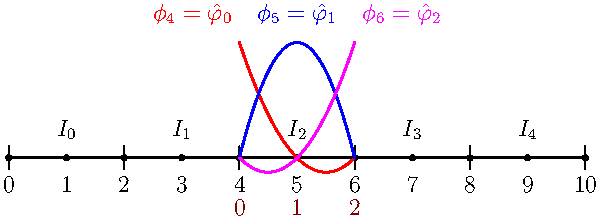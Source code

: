 import graph;
size(300,0);

real dy = 0.02;
int i;
real xmin=0;
real xmax=1;
int n=5;
real h = (xmax-xmin)/n;

pen pt = linewidth(1);

draw((xmin,0)--(xmax,0),pt);

for(i=0; i<n+1; ++i)
{
   real x1 = xmin + i*h;
   dot(x1);
   draw((x1,-dy)--(x1,dy));
}

for(i=0; i<n; ++i)
{
   real x1 = xmin + i*h + 0.5*h;
   dot(x1);
}

label("$0$", (xmin+0.0*h,-0.02), S);
label("$1$", (xmin+0.5*h,-0.02), S);
label("$2$", (xmin+1.0*h,-0.02), S);
label("$3$", (xmin+1.5*h,-0.02), S);
label("$4$", (xmin+2.0*h,-0.02), S);
label("$5$", (xmin+2.5*h,-0.02), S);
label("$6$", (xmin+3.0*h,-0.02), S);
label("$7$", (xmin+3.5*h,-0.02), S);
label("$8$", (xmin+4.0*h,-0.02), S);
label("$9$", (xmin+4.5*h,-0.02), S);
label("$10$", (xmin+5.0*h,-0.02), S);

label("$I_0$", (xmin+0.0*h+0.5*h,+0.02), N);
label("$I_1$", (xmin+1.0*h+0.5*h,+0.02), N);
label("$I_2$", (xmin+2.0*h+0.5*h,+0.02), N);
label("$I_3$", (xmin+3.0*h+0.5*h,+0.02), N);
label("$I_4$", (xmin+4.0*h+0.5*h,+0.02), N);

// local numbers for I_2
label("$0$", (xmin+2.0*h,-0.06), S, brown);
label("$1$", (xmin+2.5*h,-0.06), S, brown);
label("$2$", (xmin+3.0*h,-0.06), S, brown);

// Now draw basis functions
i=2;
real x1 = xmin + i*h;
real x2 = x1 + h;
real x3 = x1 - 0.5*h;
real x4 = x1 + 0.5*h;
real x5 = x2 + 0.5*h;
real A=0.2;

real f1(real x)
{
   return A*(x-x4)*(x-x2)/((x1-x4)*(x1-x2));
}

real f2(real x)
{
   return A*(x-x1)*(x-x2)/((x4-x1)*(x4-x2));
}

real f3(real x)
{
   return A*(x-x1)*(x-x4)/((x2-x1)*(x2-x4));
}

draw(graph(f1,x1,x2),red+linewidth(1));
draw(graph(f2,x1,x2),blue+linewidth(1));
draw(graph(f3,x1,x2),magenta+linewidth(1));

label("$\phi_4=\hat{\varphi}_0$",(x1,0.25),left,red);
label("$\phi_5=\hat{\varphi}_1$",(x4,0.25),blue);
label("$\phi_6=\hat{\varphi}_2$",(x2,0.25),right,magenta);
